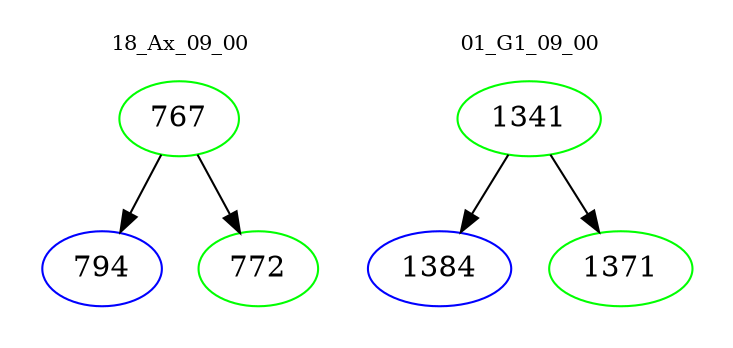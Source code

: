 digraph{
subgraph cluster_0 {
color = white
label = "18_Ax_09_00";
fontsize=10;
T0_767 [label="767", color="green"]
T0_767 -> T0_794 [color="black"]
T0_794 [label="794", color="blue"]
T0_767 -> T0_772 [color="black"]
T0_772 [label="772", color="green"]
}
subgraph cluster_1 {
color = white
label = "01_G1_09_00";
fontsize=10;
T1_1341 [label="1341", color="green"]
T1_1341 -> T1_1384 [color="black"]
T1_1384 [label="1384", color="blue"]
T1_1341 -> T1_1371 [color="black"]
T1_1371 [label="1371", color="green"]
}
}
